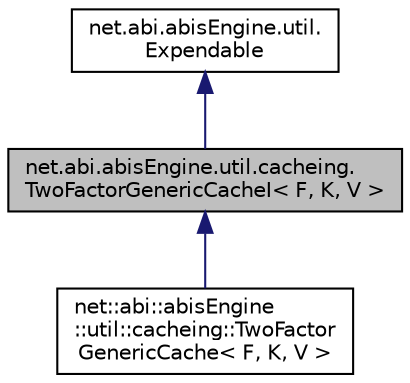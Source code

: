 digraph "net.abi.abisEngine.util.cacheing.TwoFactorGenericCacheI&lt; F, K, V &gt;"
{
 // LATEX_PDF_SIZE
  edge [fontname="Helvetica",fontsize="10",labelfontname="Helvetica",labelfontsize="10"];
  node [fontname="Helvetica",fontsize="10",shape=record];
  Node1 [label="net.abi.abisEngine.util.cacheing.\lTwoFactorGenericCacheI\< F, K, V \>",height=0.2,width=0.4,color="black", fillcolor="grey75", style="filled", fontcolor="black",tooltip=" "];
  Node2 -> Node1 [dir="back",color="midnightblue",fontsize="10",style="solid",fontname="Helvetica"];
  Node2 [label="net.abi.abisEngine.util.\lExpendable",height=0.2,width=0.4,color="black", fillcolor="white", style="filled",URL="$dd/d27/interfacenet_1_1abi_1_1abis_engine_1_1util_1_1_expendable.html",tooltip=" "];
  Node1 -> Node3 [dir="back",color="midnightblue",fontsize="10",style="solid",fontname="Helvetica"];
  Node3 [label="net::abi::abisEngine\l::util::cacheing::TwoFactor\lGenericCache\< F, K, V \>",height=0.2,width=0.4,color="black", fillcolor="white", style="filled",URL="$db/dc5/classnet_1_1abi_1_1abis_engine_1_1util_1_1cacheing_1_1_two_factor_generic_cache.html",tooltip=" "];
}
